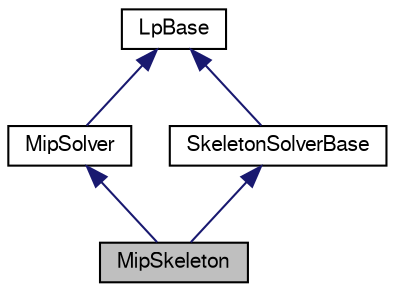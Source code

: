 digraph "MipSkeleton"
{
 // LATEX_PDF_SIZE
  edge [fontname="FreeSans",fontsize="10",labelfontname="FreeSans",labelfontsize="10"];
  node [fontname="FreeSans",fontsize="10",shape=record];
  Node0 [label="MipSkeleton",height=0.2,width=0.4,color="black", fillcolor="grey75", style="filled", fontcolor="black",tooltip="Skeleton class for a MIP solver interface."];
  Node1 -> Node0 [dir="back",color="midnightblue",fontsize="10",style="solid",fontname="FreeSans"];
  Node1 [label="MipSolver",height=0.2,width=0.4,color="black", fillcolor="white", style="filled",URL="$a03145.html",tooltip="Common base class for MIP solvers."];
  Node2 -> Node1 [dir="back",color="midnightblue",fontsize="10",style="solid",fontname="FreeSans"];
  Node2 [label="LpBase",height=0.2,width=0.4,color="black", fillcolor="white", style="filled",URL="$a03077.html",tooltip="Common base class for LP and MIP solvers."];
  Node3 -> Node0 [dir="back",color="midnightblue",fontsize="10",style="solid",fontname="FreeSans"];
  Node3 [label="SkeletonSolverBase",height=0.2,width=0.4,color="black", fillcolor="white", style="filled",URL="$a03149.html",tooltip="A skeleton class to implement LP/MIP solver base interface."];
  Node2 -> Node3 [dir="back",color="midnightblue",fontsize="10",style="solid",fontname="FreeSans"];
}
